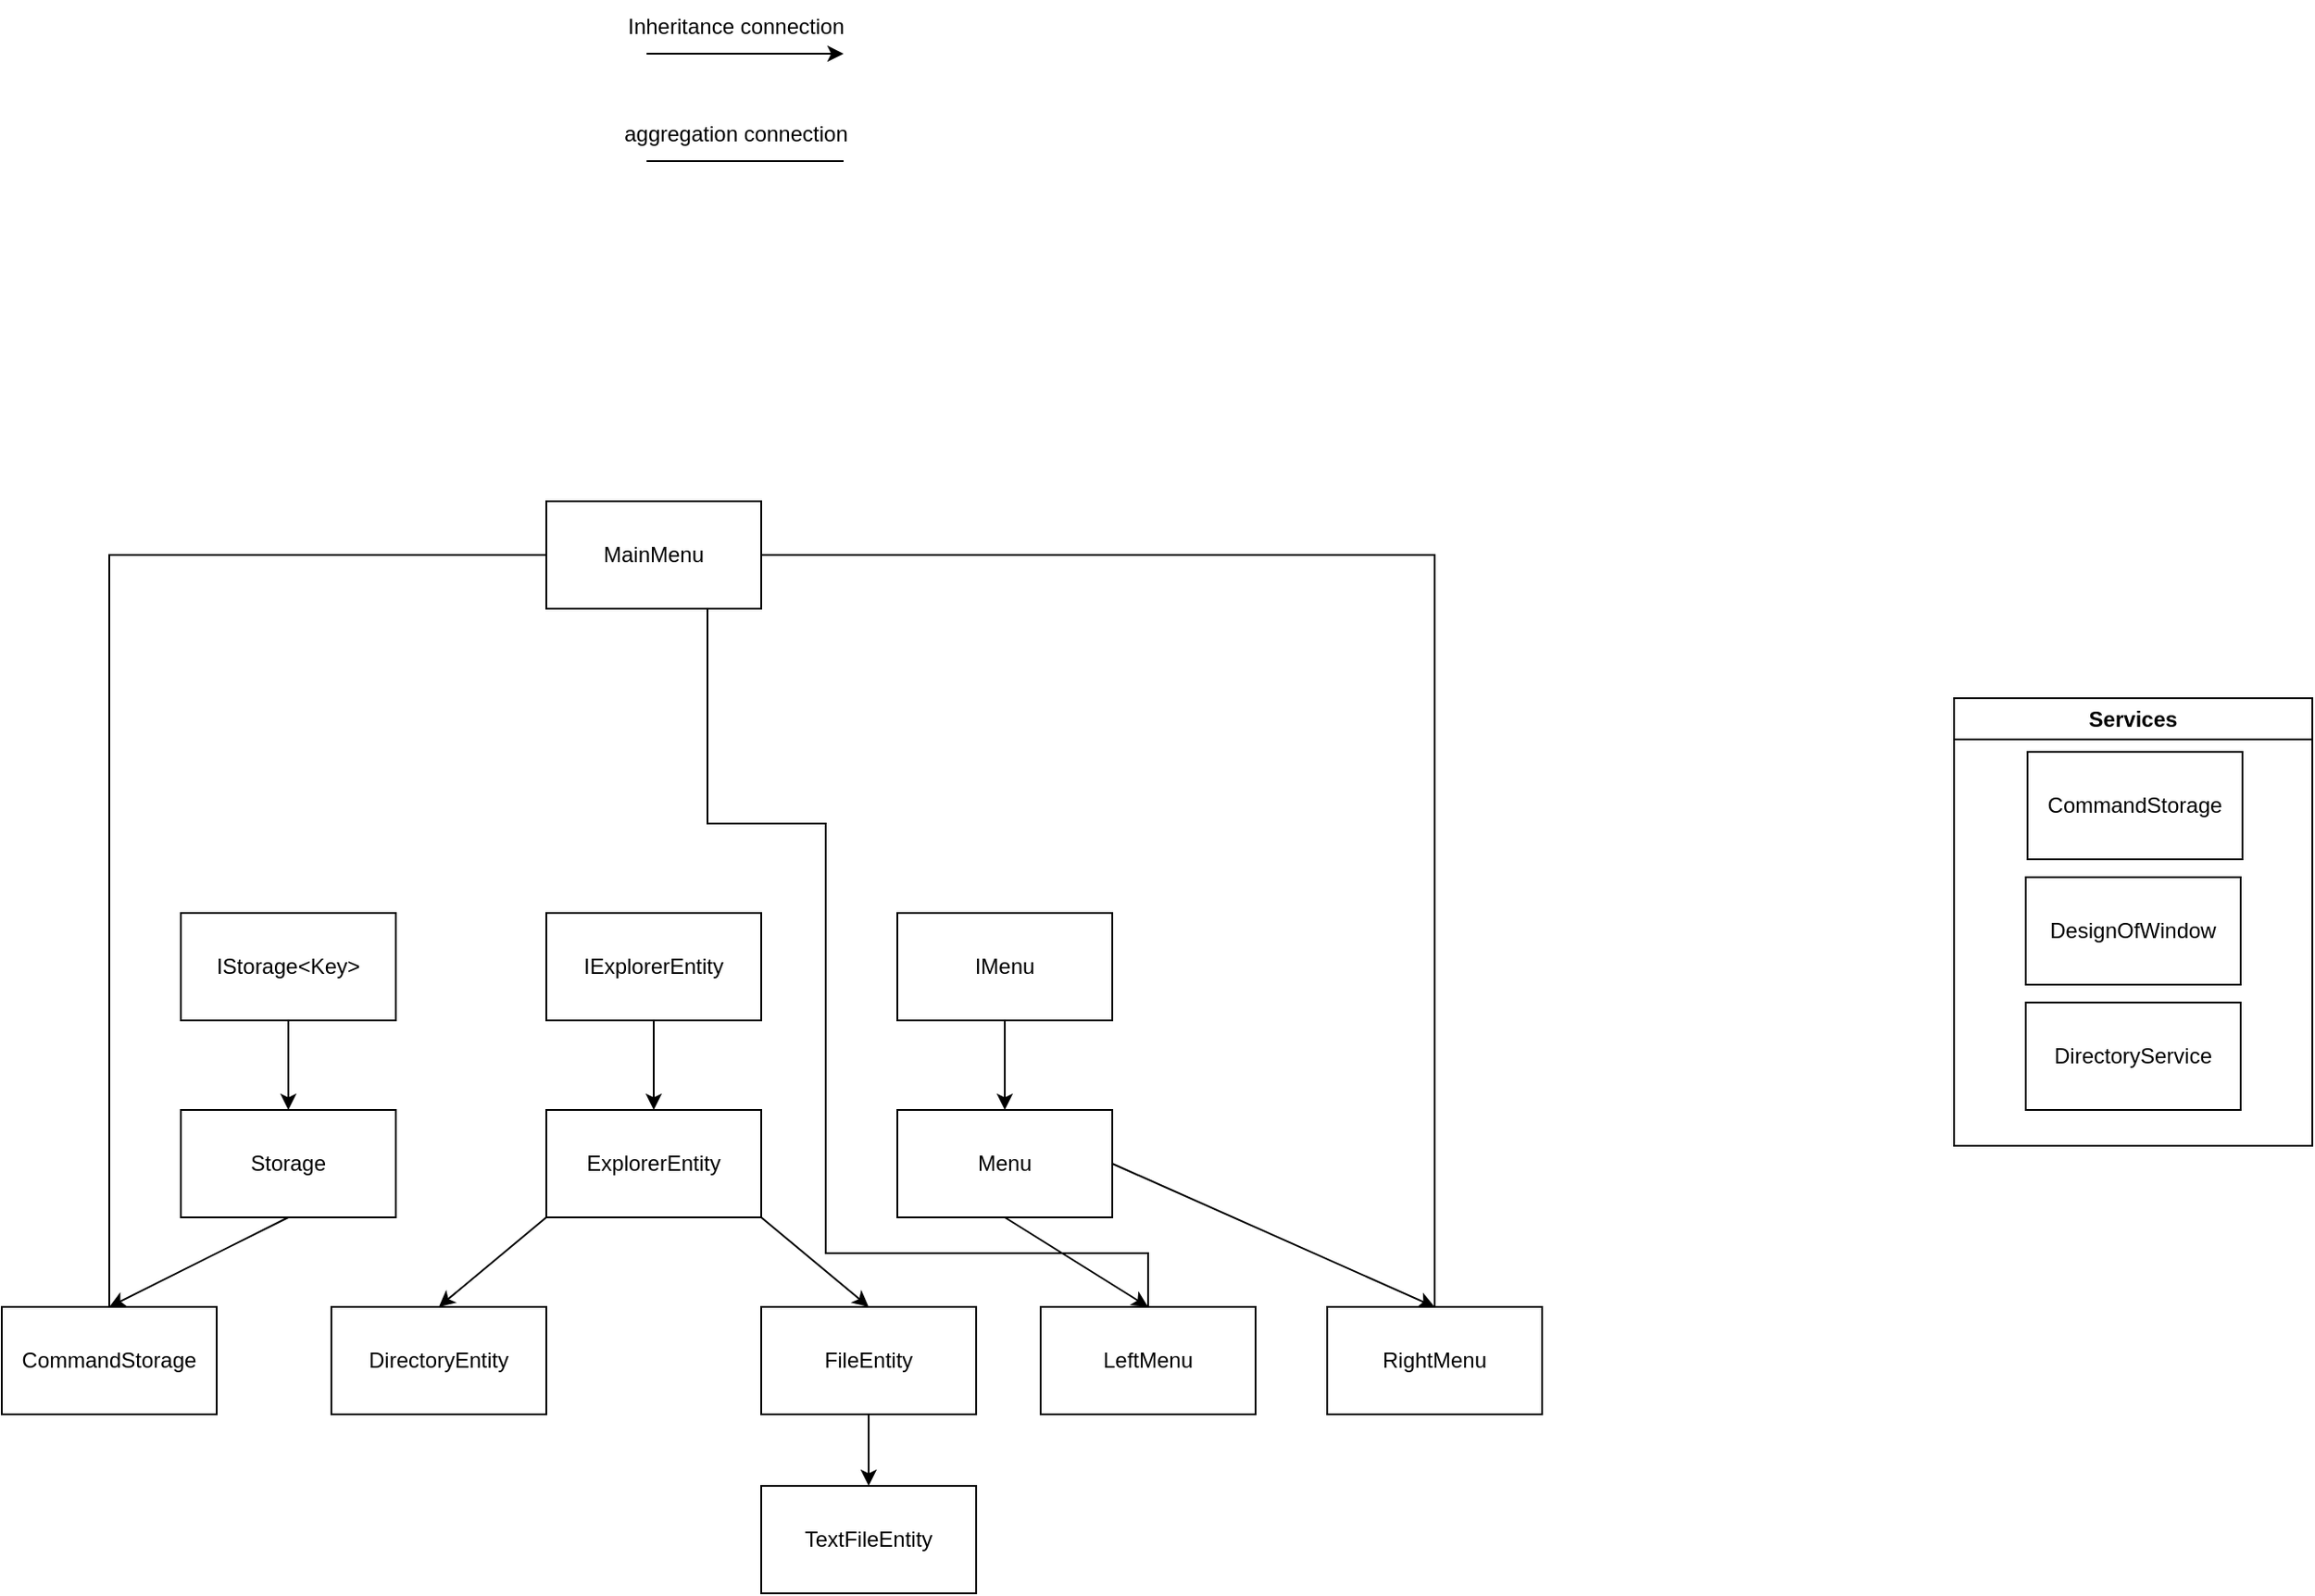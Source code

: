 <mxfile version="21.3.4" type="device">
  <diagram name="Сторінка-1" id="-F09_M5luxzOyDrAMmxH">
    <mxGraphModel dx="1843" dy="1999" grid="1" gridSize="10" guides="1" tooltips="1" connect="1" arrows="1" fold="1" page="1" pageScale="1" pageWidth="827" pageHeight="1169" math="0" shadow="0">
      <root>
        <mxCell id="0" />
        <mxCell id="1" parent="0" />
        <mxCell id="XdO9sMsREiWQAOPMWt6E-1" value="IExplorerEntity" style="rounded=0;whiteSpace=wrap;html=1;" vertex="1" parent="1">
          <mxGeometry x="354" y="60" width="120" height="60" as="geometry" />
        </mxCell>
        <mxCell id="XdO9sMsREiWQAOPMWt6E-2" value="IMenu" style="rounded=0;whiteSpace=wrap;html=1;" vertex="1" parent="1">
          <mxGeometry x="550" y="60" width="120" height="60" as="geometry" />
        </mxCell>
        <mxCell id="XdO9sMsREiWQAOPMWt6E-3" value="IStorage&amp;lt;Key&amp;gt;" style="rounded=0;whiteSpace=wrap;html=1;" vertex="1" parent="1">
          <mxGeometry x="150" y="60" width="120" height="60" as="geometry" />
        </mxCell>
        <mxCell id="XdO9sMsREiWQAOPMWt6E-6" value="CommandStorage" style="rounded=0;whiteSpace=wrap;html=1;" vertex="1" parent="1">
          <mxGeometry x="50" y="280" width="120" height="60" as="geometry" />
        </mxCell>
        <mxCell id="XdO9sMsREiWQAOPMWt6E-11" value="Menu" style="rounded=0;whiteSpace=wrap;html=1;" vertex="1" parent="1">
          <mxGeometry x="550" y="170" width="120" height="60" as="geometry" />
        </mxCell>
        <mxCell id="XdO9sMsREiWQAOPMWt6E-12" value="" style="endArrow=classic;html=1;rounded=0;exitX=0.5;exitY=1;exitDx=0;exitDy=0;entryX=0.5;entryY=0;entryDx=0;entryDy=0;" edge="1" parent="1" source="XdO9sMsREiWQAOPMWt6E-2" target="XdO9sMsREiWQAOPMWt6E-11">
          <mxGeometry width="50" height="50" relative="1" as="geometry">
            <mxPoint x="220" y="130" as="sourcePoint" />
            <mxPoint x="220" y="180" as="targetPoint" />
            <Array as="points" />
          </mxGeometry>
        </mxCell>
        <mxCell id="XdO9sMsREiWQAOPMWt6E-13" value="ExplorerEntity" style="rounded=0;whiteSpace=wrap;html=1;" vertex="1" parent="1">
          <mxGeometry x="354" y="170" width="120" height="60" as="geometry" />
        </mxCell>
        <mxCell id="XdO9sMsREiWQAOPMWt6E-14" value="" style="endArrow=classic;html=1;rounded=0;exitX=0.5;exitY=1;exitDx=0;exitDy=0;entryX=0.5;entryY=0;entryDx=0;entryDy=0;" edge="1" parent="1" source="XdO9sMsREiWQAOPMWt6E-1" target="XdO9sMsREiWQAOPMWt6E-13">
          <mxGeometry width="50" height="50" relative="1" as="geometry">
            <mxPoint x="310" y="190" as="sourcePoint" />
            <mxPoint x="360" y="140" as="targetPoint" />
          </mxGeometry>
        </mxCell>
        <mxCell id="XdO9sMsREiWQAOPMWt6E-15" value="DirectoryEntity" style="rounded=0;whiteSpace=wrap;html=1;" vertex="1" parent="1">
          <mxGeometry x="234" y="280" width="120" height="60" as="geometry" />
        </mxCell>
        <mxCell id="XdO9sMsREiWQAOPMWt6E-16" value="FileEntity" style="rounded=0;whiteSpace=wrap;html=1;" vertex="1" parent="1">
          <mxGeometry x="474" y="280" width="120" height="60" as="geometry" />
        </mxCell>
        <mxCell id="XdO9sMsREiWQAOPMWt6E-17" value="TextFileEntity" style="rounded=0;whiteSpace=wrap;html=1;" vertex="1" parent="1">
          <mxGeometry x="474" y="380" width="120" height="60" as="geometry" />
        </mxCell>
        <mxCell id="XdO9sMsREiWQAOPMWt6E-18" value="" style="endArrow=classic;html=1;rounded=0;exitX=1;exitY=1;exitDx=0;exitDy=0;entryX=0.5;entryY=0;entryDx=0;entryDy=0;" edge="1" parent="1" source="XdO9sMsREiWQAOPMWt6E-13" target="XdO9sMsREiWQAOPMWt6E-16">
          <mxGeometry width="50" height="50" relative="1" as="geometry">
            <mxPoint x="280" y="330" as="sourcePoint" />
            <mxPoint x="330" y="280" as="targetPoint" />
          </mxGeometry>
        </mxCell>
        <mxCell id="XdO9sMsREiWQAOPMWt6E-19" value="" style="endArrow=classic;html=1;rounded=0;entryX=0.5;entryY=0;entryDx=0;entryDy=0;exitX=0;exitY=1;exitDx=0;exitDy=0;" edge="1" parent="1" source="XdO9sMsREiWQAOPMWt6E-13" target="XdO9sMsREiWQAOPMWt6E-15">
          <mxGeometry width="50" height="50" relative="1" as="geometry">
            <mxPoint x="310" y="270" as="sourcePoint" />
            <mxPoint x="360" y="220" as="targetPoint" />
          </mxGeometry>
        </mxCell>
        <mxCell id="XdO9sMsREiWQAOPMWt6E-20" value="" style="endArrow=classic;html=1;rounded=0;exitX=0.5;exitY=1;exitDx=0;exitDy=0;entryX=0.5;entryY=0;entryDx=0;entryDy=0;" edge="1" parent="1" source="XdO9sMsREiWQAOPMWt6E-16" target="XdO9sMsREiWQAOPMWt6E-17">
          <mxGeometry width="50" height="50" relative="1" as="geometry">
            <mxPoint x="590" y="290" as="sourcePoint" />
            <mxPoint x="640" y="240" as="targetPoint" />
          </mxGeometry>
        </mxCell>
        <mxCell id="XdO9sMsREiWQAOPMWt6E-21" value="" style="endArrow=classic;html=1;rounded=0;exitX=0.5;exitY=1;exitDx=0;exitDy=0;entryX=0.5;entryY=0;entryDx=0;entryDy=0;" edge="1" parent="1" source="XdO9sMsREiWQAOPMWt6E-11" target="XdO9sMsREiWQAOPMWt6E-22">
          <mxGeometry width="50" height="50" relative="1" as="geometry">
            <mxPoint x="770" y="280" as="sourcePoint" />
            <mxPoint x="690" y="290" as="targetPoint" />
          </mxGeometry>
        </mxCell>
        <mxCell id="XdO9sMsREiWQAOPMWt6E-22" value="LeftMenu" style="rounded=0;whiteSpace=wrap;html=1;" vertex="1" parent="1">
          <mxGeometry x="630" y="280" width="120" height="60" as="geometry" />
        </mxCell>
        <mxCell id="XdO9sMsREiWQAOPMWt6E-23" value="RightMenu" style="rounded=0;whiteSpace=wrap;html=1;" vertex="1" parent="1">
          <mxGeometry x="790" y="280" width="120" height="60" as="geometry" />
        </mxCell>
        <mxCell id="XdO9sMsREiWQAOPMWt6E-24" value="" style="endArrow=classic;html=1;rounded=0;exitX=1;exitY=0.5;exitDx=0;exitDy=0;entryX=0.5;entryY=0;entryDx=0;entryDy=0;" edge="1" parent="1" source="XdO9sMsREiWQAOPMWt6E-11" target="XdO9sMsREiWQAOPMWt6E-23">
          <mxGeometry width="50" height="50" relative="1" as="geometry">
            <mxPoint x="830" y="260" as="sourcePoint" />
            <mxPoint x="880" y="210" as="targetPoint" />
          </mxGeometry>
        </mxCell>
        <mxCell id="XdO9sMsREiWQAOPMWt6E-25" value="Storage" style="rounded=0;whiteSpace=wrap;html=1;" vertex="1" parent="1">
          <mxGeometry x="150" y="170" width="120" height="60" as="geometry" />
        </mxCell>
        <mxCell id="XdO9sMsREiWQAOPMWt6E-26" value="" style="endArrow=classic;html=1;rounded=0;exitX=0.5;exitY=1;exitDx=0;exitDy=0;entryX=0.5;entryY=0;entryDx=0;entryDy=0;" edge="1" parent="1" source="XdO9sMsREiWQAOPMWt6E-3" target="XdO9sMsREiWQAOPMWt6E-25">
          <mxGeometry width="50" height="50" relative="1" as="geometry">
            <mxPoint x="300" y="240" as="sourcePoint" />
            <mxPoint x="350" y="190" as="targetPoint" />
          </mxGeometry>
        </mxCell>
        <mxCell id="XdO9sMsREiWQAOPMWt6E-27" value="" style="endArrow=classic;html=1;rounded=0;exitX=0.5;exitY=1;exitDx=0;exitDy=0;entryX=0.5;entryY=0;entryDx=0;entryDy=0;" edge="1" parent="1" source="XdO9sMsREiWQAOPMWt6E-25" target="XdO9sMsREiWQAOPMWt6E-6">
          <mxGeometry width="50" height="50" relative="1" as="geometry">
            <mxPoint x="50" y="260" as="sourcePoint" />
            <mxPoint x="100" y="210" as="targetPoint" />
          </mxGeometry>
        </mxCell>
        <mxCell id="XdO9sMsREiWQAOPMWt6E-29" value="MainMenu" style="rounded=0;whiteSpace=wrap;html=1;" vertex="1" parent="1">
          <mxGeometry x="354" y="-170" width="120" height="60" as="geometry" />
        </mxCell>
        <mxCell id="XdO9sMsREiWQAOPMWt6E-30" value="" style="endArrow=none;html=1;rounded=0;entryX=0;entryY=0.5;entryDx=0;entryDy=0;exitX=0.5;exitY=0;exitDx=0;exitDy=0;" edge="1" parent="1" source="XdO9sMsREiWQAOPMWt6E-6" target="XdO9sMsREiWQAOPMWt6E-29">
          <mxGeometry width="50" height="50" relative="1" as="geometry">
            <mxPoint x="200" y="-20" as="sourcePoint" />
            <mxPoint x="250" y="-70" as="targetPoint" />
            <Array as="points">
              <mxPoint x="110" y="-140" />
            </Array>
          </mxGeometry>
        </mxCell>
        <mxCell id="XdO9sMsREiWQAOPMWt6E-31" value="" style="endArrow=none;html=1;rounded=0;exitX=1;exitY=0.5;exitDx=0;exitDy=0;entryX=0.5;entryY=0;entryDx=0;entryDy=0;" edge="1" parent="1" source="XdO9sMsREiWQAOPMWt6E-29" target="XdO9sMsREiWQAOPMWt6E-23">
          <mxGeometry width="50" height="50" relative="1" as="geometry">
            <mxPoint x="680" y="-100" as="sourcePoint" />
            <mxPoint x="730" y="-150" as="targetPoint" />
            <Array as="points">
              <mxPoint x="850" y="-140" />
            </Array>
          </mxGeometry>
        </mxCell>
        <mxCell id="XdO9sMsREiWQAOPMWt6E-32" value="" style="endArrow=none;html=1;rounded=0;exitX=0.75;exitY=1;exitDx=0;exitDy=0;entryX=0.5;entryY=0;entryDx=0;entryDy=0;" edge="1" parent="1" source="XdO9sMsREiWQAOPMWt6E-29" target="XdO9sMsREiWQAOPMWt6E-22">
          <mxGeometry width="50" height="50" relative="1" as="geometry">
            <mxPoint x="570" y="-30" as="sourcePoint" />
            <mxPoint x="620" y="-80" as="targetPoint" />
            <Array as="points">
              <mxPoint x="444" y="10" />
              <mxPoint x="510" y="10" />
              <mxPoint x="510" y="250" />
              <mxPoint x="690" y="250" />
            </Array>
          </mxGeometry>
        </mxCell>
        <mxCell id="XdO9sMsREiWQAOPMWt6E-36" value="Services" style="swimlane;whiteSpace=wrap;html=1;" vertex="1" parent="1">
          <mxGeometry x="1140" y="-60" width="200" height="250" as="geometry" />
        </mxCell>
        <mxCell id="XdO9sMsREiWQAOPMWt6E-33" value="CommandStorage" style="rounded=0;whiteSpace=wrap;html=1;" vertex="1" parent="XdO9sMsREiWQAOPMWt6E-36">
          <mxGeometry x="41" y="30" width="120" height="60" as="geometry" />
        </mxCell>
        <mxCell id="XdO9sMsREiWQAOPMWt6E-34" value="DesignOfWindow" style="rounded=0;whiteSpace=wrap;html=1;" vertex="1" parent="XdO9sMsREiWQAOPMWt6E-36">
          <mxGeometry x="40" y="100" width="120" height="60" as="geometry" />
        </mxCell>
        <mxCell id="XdO9sMsREiWQAOPMWt6E-35" value="DirectoryService" style="rounded=0;whiteSpace=wrap;html=1;" vertex="1" parent="XdO9sMsREiWQAOPMWt6E-36">
          <mxGeometry x="40" y="170" width="120" height="60" as="geometry" />
        </mxCell>
        <mxCell id="XdO9sMsREiWQAOPMWt6E-38" value="" style="endArrow=classic;html=1;rounded=0;" edge="1" parent="1">
          <mxGeometry width="50" height="50" relative="1" as="geometry">
            <mxPoint x="410" y="-420" as="sourcePoint" />
            <mxPoint x="520" y="-420" as="targetPoint" />
          </mxGeometry>
        </mxCell>
        <mxCell id="XdO9sMsREiWQAOPMWt6E-39" value="Inheritance connection" style="text;html=1;strokeColor=none;fillColor=none;align=center;verticalAlign=middle;whiteSpace=wrap;rounded=0;" vertex="1" parent="1">
          <mxGeometry x="380" y="-450" width="160" height="30" as="geometry" />
        </mxCell>
        <mxCell id="XdO9sMsREiWQAOPMWt6E-40" value="" style="endArrow=none;html=1;rounded=0;" edge="1" parent="1">
          <mxGeometry width="50" height="50" relative="1" as="geometry">
            <mxPoint x="410" y="-360" as="sourcePoint" />
            <mxPoint x="520" y="-360" as="targetPoint" />
          </mxGeometry>
        </mxCell>
        <mxCell id="XdO9sMsREiWQAOPMWt6E-41" value="aggregation connection" style="text;html=1;strokeColor=none;fillColor=none;align=center;verticalAlign=middle;whiteSpace=wrap;rounded=0;" vertex="1" parent="1">
          <mxGeometry x="380" y="-390" width="160" height="30" as="geometry" />
        </mxCell>
      </root>
    </mxGraphModel>
  </diagram>
</mxfile>
